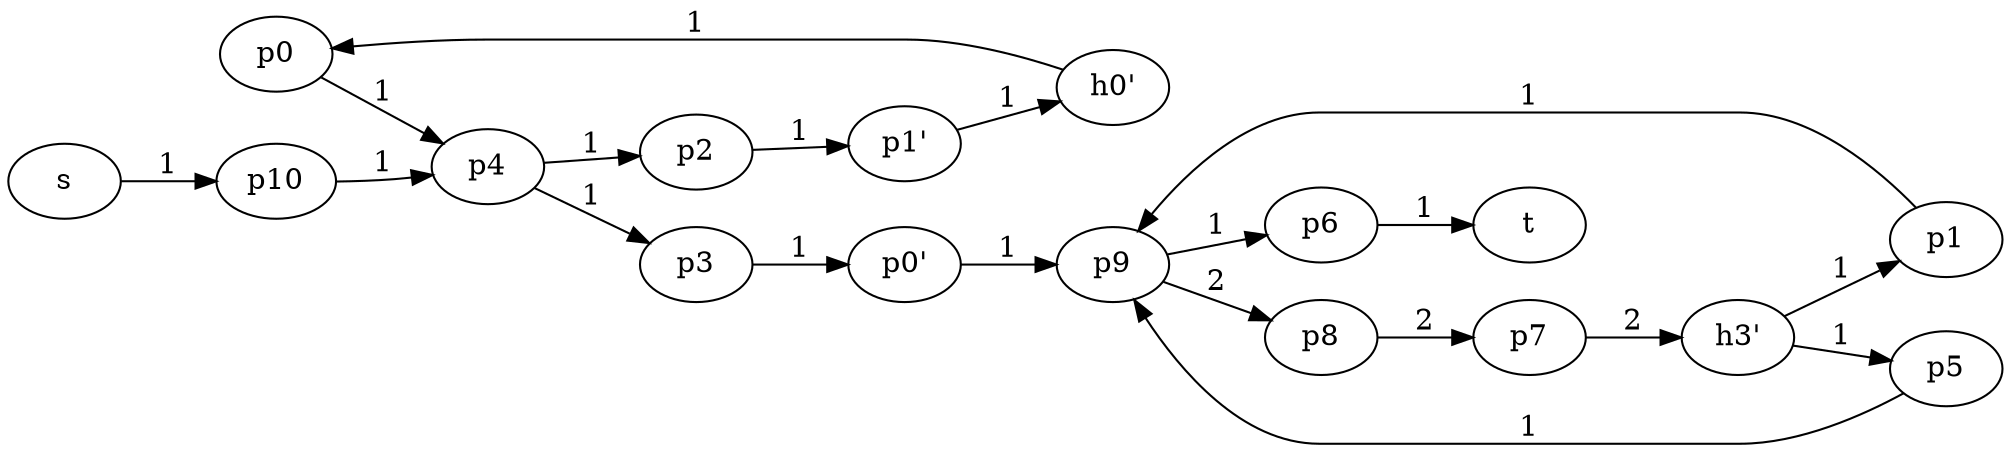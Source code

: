digraph EFG {
    rankdir=LR;
    "p0" -> "p4" [label="1"];
    "p1" -> "p9" [label="1"];
    "p2" -> "p1'" [label="1"];
    "p3" -> "p0'" [label="1"];
    "p4" -> "p2" [label="1"];
    "p4" -> "p3" [label="1"];
    "p5" -> "p9" [label="1"];
    "p6" -> "t" [label="1"];
    "p7" -> "h3'" [label="2"];
    "p8" -> "p7" [label="2"];
    "p9" -> "p6" [label="1"];
    "p9" -> "p8" [label="2"];
    "p10" -> "p4" [label="1"];
    "s" -> "p10" [label="1"];
    "p0'" -> "p9" [label="1"];
    "p1'" -> "h0'" [label="1"];
    "h0'" -> "p0" [label="1"];
    "h3'" -> "p1" [label="1"];
    "h3'" -> "p5" [label="1"];
}